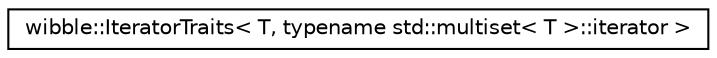 digraph G
{
  edge [fontname="Helvetica",fontsize="10",labelfontname="Helvetica",labelfontsize="10"];
  node [fontname="Helvetica",fontsize="10",shape=record];
  rankdir="LR";
  Node1 [label="wibble::IteratorTraits\< T, typename std::multiset\< T \>::iterator \>",height=0.2,width=0.4,color="black", fillcolor="white", style="filled",URL="$structwibble_1_1IteratorTraits_3_01T_00_01typename_01std_1_1multiset_3_01T_01_4_1_1iterator_01_4.html"];
}
